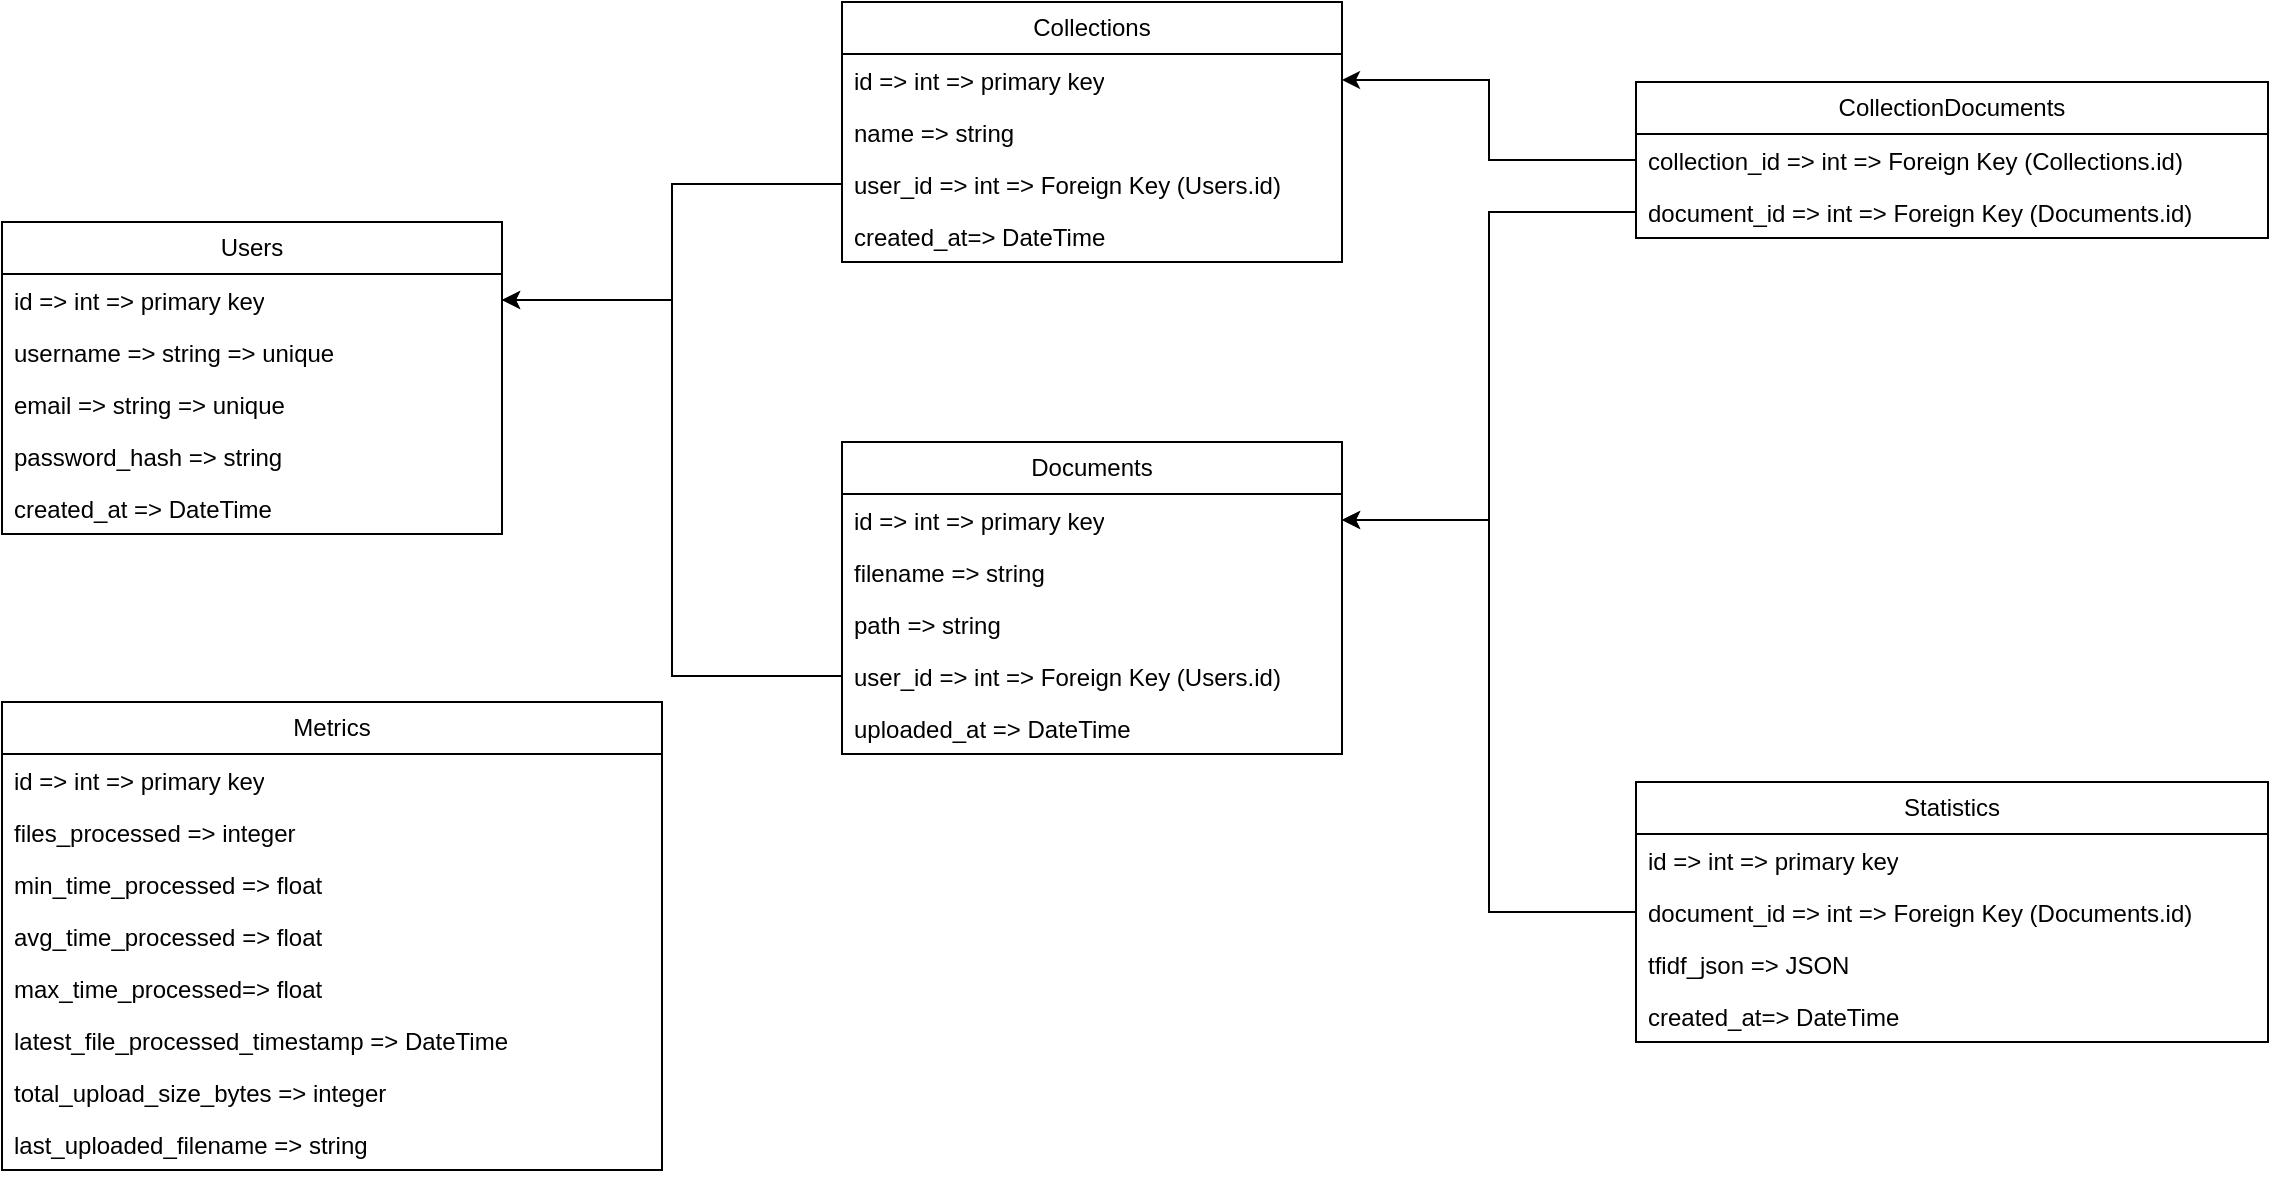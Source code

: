 <mxfile version="27.1.4">
  <diagram name="Страница — 1" id="X1ZMKI0bTk4ALkLNaKHw">
    <mxGraphModel dx="1042" dy="535" grid="1" gridSize="10" guides="1" tooltips="1" connect="1" arrows="1" fold="1" page="1" pageScale="1" pageWidth="827" pageHeight="1169" math="0" shadow="0">
      <root>
        <mxCell id="0" />
        <mxCell id="1" parent="0" />
        <mxCell id="qhyRT0zHsKmOW7DM3Hm1-1" value="Users" style="swimlane;fontStyle=0;childLayout=stackLayout;horizontal=1;startSize=26;fillColor=none;horizontalStack=0;resizeParent=1;resizeParentMax=0;resizeLast=0;collapsible=1;marginBottom=0;whiteSpace=wrap;html=1;" parent="1" vertex="1">
          <mxGeometry x="10" y="160" width="250" height="156" as="geometry" />
        </mxCell>
        <mxCell id="qhyRT0zHsKmOW7DM3Hm1-2" value="id =&amp;gt; int =&amp;gt; primary key" style="text;strokeColor=none;fillColor=none;align=left;verticalAlign=top;spacingLeft=4;spacingRight=4;overflow=hidden;rotatable=0;points=[[0,0.5],[1,0.5]];portConstraint=eastwest;whiteSpace=wrap;html=1;" parent="qhyRT0zHsKmOW7DM3Hm1-1" vertex="1">
          <mxGeometry y="26" width="250" height="26" as="geometry" />
        </mxCell>
        <mxCell id="qhyRT0zHsKmOW7DM3Hm1-3" value="username =&amp;gt; string =&amp;gt; unique" style="text;strokeColor=none;fillColor=none;align=left;verticalAlign=top;spacingLeft=4;spacingRight=4;overflow=hidden;rotatable=0;points=[[0,0.5],[1,0.5]];portConstraint=eastwest;whiteSpace=wrap;html=1;" parent="qhyRT0zHsKmOW7DM3Hm1-1" vertex="1">
          <mxGeometry y="52" width="250" height="26" as="geometry" />
        </mxCell>
        <mxCell id="qhyRT0zHsKmOW7DM3Hm1-4" value="email =&amp;gt; string =&amp;gt; unique" style="text;strokeColor=none;fillColor=none;align=left;verticalAlign=top;spacingLeft=4;spacingRight=4;overflow=hidden;rotatable=0;points=[[0,0.5],[1,0.5]];portConstraint=eastwest;whiteSpace=wrap;html=1;" parent="qhyRT0zHsKmOW7DM3Hm1-1" vertex="1">
          <mxGeometry y="78" width="250" height="26" as="geometry" />
        </mxCell>
        <mxCell id="qhyRT0zHsKmOW7DM3Hm1-5" value="password_hash =&amp;gt; string" style="text;strokeColor=none;fillColor=none;align=left;verticalAlign=top;spacingLeft=4;spacingRight=4;overflow=hidden;rotatable=0;points=[[0,0.5],[1,0.5]];portConstraint=eastwest;whiteSpace=wrap;html=1;" parent="qhyRT0zHsKmOW7DM3Hm1-1" vertex="1">
          <mxGeometry y="104" width="250" height="26" as="geometry" />
        </mxCell>
        <mxCell id="qhyRT0zHsKmOW7DM3Hm1-6" value="created_at =&amp;gt; DateTime" style="text;strokeColor=none;fillColor=none;align=left;verticalAlign=top;spacingLeft=4;spacingRight=4;overflow=hidden;rotatable=0;points=[[0,0.5],[1,0.5]];portConstraint=eastwest;whiteSpace=wrap;html=1;" parent="qhyRT0zHsKmOW7DM3Hm1-1" vertex="1">
          <mxGeometry y="130" width="250" height="26" as="geometry" />
        </mxCell>
        <mxCell id="qhyRT0zHsKmOW7DM3Hm1-7" value="Documents" style="swimlane;fontStyle=0;childLayout=stackLayout;horizontal=1;startSize=26;fillColor=none;horizontalStack=0;resizeParent=1;resizeParentMax=0;resizeLast=0;collapsible=1;marginBottom=0;whiteSpace=wrap;html=1;" parent="1" vertex="1">
          <mxGeometry x="430" y="270" width="250" height="156" as="geometry" />
        </mxCell>
        <mxCell id="qhyRT0zHsKmOW7DM3Hm1-8" value="id =&amp;gt; int =&amp;gt; primary key" style="text;strokeColor=none;fillColor=none;align=left;verticalAlign=top;spacingLeft=4;spacingRight=4;overflow=hidden;rotatable=0;points=[[0,0.5],[1,0.5]];portConstraint=eastwest;whiteSpace=wrap;html=1;" parent="qhyRT0zHsKmOW7DM3Hm1-7" vertex="1">
          <mxGeometry y="26" width="250" height="26" as="geometry" />
        </mxCell>
        <mxCell id="qhyRT0zHsKmOW7DM3Hm1-9" value="filename =&amp;gt; string" style="text;strokeColor=none;fillColor=none;align=left;verticalAlign=top;spacingLeft=4;spacingRight=4;overflow=hidden;rotatable=0;points=[[0,0.5],[1,0.5]];portConstraint=eastwest;whiteSpace=wrap;html=1;" parent="qhyRT0zHsKmOW7DM3Hm1-7" vertex="1">
          <mxGeometry y="52" width="250" height="26" as="geometry" />
        </mxCell>
        <mxCell id="qhyRT0zHsKmOW7DM3Hm1-10" value="path =&amp;gt; string" style="text;strokeColor=none;fillColor=none;align=left;verticalAlign=top;spacingLeft=4;spacingRight=4;overflow=hidden;rotatable=0;points=[[0,0.5],[1,0.5]];portConstraint=eastwest;whiteSpace=wrap;html=1;" parent="qhyRT0zHsKmOW7DM3Hm1-7" vertex="1">
          <mxGeometry y="78" width="250" height="26" as="geometry" />
        </mxCell>
        <mxCell id="qhyRT0zHsKmOW7DM3Hm1-11" value="user_id =&amp;gt; int =&amp;gt; Foreign Key (Users.id)" style="text;strokeColor=none;fillColor=none;align=left;verticalAlign=top;spacingLeft=4;spacingRight=4;overflow=hidden;rotatable=0;points=[[0,0.5],[1,0.5]];portConstraint=eastwest;whiteSpace=wrap;html=1;" parent="qhyRT0zHsKmOW7DM3Hm1-7" vertex="1">
          <mxGeometry y="104" width="250" height="26" as="geometry" />
        </mxCell>
        <mxCell id="qhyRT0zHsKmOW7DM3Hm1-12" value="uploaded_at =&amp;gt; DateTime" style="text;strokeColor=none;fillColor=none;align=left;verticalAlign=top;spacingLeft=4;spacingRight=4;overflow=hidden;rotatable=0;points=[[0,0.5],[1,0.5]];portConstraint=eastwest;whiteSpace=wrap;html=1;" parent="qhyRT0zHsKmOW7DM3Hm1-7" vertex="1">
          <mxGeometry y="130" width="250" height="26" as="geometry" />
        </mxCell>
        <mxCell id="qhyRT0zHsKmOW7DM3Hm1-13" value="Collections" style="swimlane;fontStyle=0;childLayout=stackLayout;horizontal=1;startSize=26;fillColor=none;horizontalStack=0;resizeParent=1;resizeParentMax=0;resizeLast=0;collapsible=1;marginBottom=0;whiteSpace=wrap;html=1;" parent="1" vertex="1">
          <mxGeometry x="430" y="50" width="250" height="130" as="geometry" />
        </mxCell>
        <mxCell id="qhyRT0zHsKmOW7DM3Hm1-14" value="id =&amp;gt; int =&amp;gt; primary key" style="text;strokeColor=none;fillColor=none;align=left;verticalAlign=top;spacingLeft=4;spacingRight=4;overflow=hidden;rotatable=0;points=[[0,0.5],[1,0.5]];portConstraint=eastwest;whiteSpace=wrap;html=1;" parent="qhyRT0zHsKmOW7DM3Hm1-13" vertex="1">
          <mxGeometry y="26" width="250" height="26" as="geometry" />
        </mxCell>
        <mxCell id="qhyRT0zHsKmOW7DM3Hm1-15" value="name =&amp;gt; string" style="text;strokeColor=none;fillColor=none;align=left;verticalAlign=top;spacingLeft=4;spacingRight=4;overflow=hidden;rotatable=0;points=[[0,0.5],[1,0.5]];portConstraint=eastwest;whiteSpace=wrap;html=1;" parent="qhyRT0zHsKmOW7DM3Hm1-13" vertex="1">
          <mxGeometry y="52" width="250" height="26" as="geometry" />
        </mxCell>
        <mxCell id="qhyRT0zHsKmOW7DM3Hm1-17" value="user_id =&amp;gt; int =&amp;gt; Foreign Key (Users.id)" style="text;strokeColor=none;fillColor=none;align=left;verticalAlign=top;spacingLeft=4;spacingRight=4;overflow=hidden;rotatable=0;points=[[0,0.5],[1,0.5]];portConstraint=eastwest;whiteSpace=wrap;html=1;" parent="qhyRT0zHsKmOW7DM3Hm1-13" vertex="1">
          <mxGeometry y="78" width="250" height="26" as="geometry" />
        </mxCell>
        <mxCell id="qhyRT0zHsKmOW7DM3Hm1-18" value="created_at=&amp;gt; DateTime" style="text;strokeColor=none;fillColor=none;align=left;verticalAlign=top;spacingLeft=4;spacingRight=4;overflow=hidden;rotatable=0;points=[[0,0.5],[1,0.5]];portConstraint=eastwest;whiteSpace=wrap;html=1;" parent="qhyRT0zHsKmOW7DM3Hm1-13" vertex="1">
          <mxGeometry y="104" width="250" height="26" as="geometry" />
        </mxCell>
        <mxCell id="qhyRT0zHsKmOW7DM3Hm1-19" value="Statistics" style="swimlane;fontStyle=0;childLayout=stackLayout;horizontal=1;startSize=26;fillColor=none;horizontalStack=0;resizeParent=1;resizeParentMax=0;resizeLast=0;collapsible=1;marginBottom=0;whiteSpace=wrap;html=1;" parent="1" vertex="1">
          <mxGeometry x="827" y="440" width="316" height="130" as="geometry" />
        </mxCell>
        <mxCell id="qhyRT0zHsKmOW7DM3Hm1-20" value="id =&amp;gt; int =&amp;gt; primary key" style="text;strokeColor=none;fillColor=none;align=left;verticalAlign=top;spacingLeft=4;spacingRight=4;overflow=hidden;rotatable=0;points=[[0,0.5],[1,0.5]];portConstraint=eastwest;whiteSpace=wrap;html=1;" parent="qhyRT0zHsKmOW7DM3Hm1-19" vertex="1">
          <mxGeometry y="26" width="316" height="26" as="geometry" />
        </mxCell>
        <mxCell id="qhyRT0zHsKmOW7DM3Hm1-21" value="document_id =&amp;gt; int =&amp;gt; Foreign Key (Documents.id)" style="text;strokeColor=none;fillColor=none;align=left;verticalAlign=top;spacingLeft=4;spacingRight=4;overflow=hidden;rotatable=0;points=[[0,0.5],[1,0.5]];portConstraint=eastwest;whiteSpace=wrap;html=1;" parent="qhyRT0zHsKmOW7DM3Hm1-19" vertex="1">
          <mxGeometry y="52" width="316" height="26" as="geometry" />
        </mxCell>
        <mxCell id="qhyRT0zHsKmOW7DM3Hm1-22" value="tfidf_json =&amp;gt; JSON" style="text;strokeColor=none;fillColor=none;align=left;verticalAlign=top;spacingLeft=4;spacingRight=4;overflow=hidden;rotatable=0;points=[[0,0.5],[1,0.5]];portConstraint=eastwest;whiteSpace=wrap;html=1;" parent="qhyRT0zHsKmOW7DM3Hm1-19" vertex="1">
          <mxGeometry y="78" width="316" height="26" as="geometry" />
        </mxCell>
        <mxCell id="qhyRT0zHsKmOW7DM3Hm1-23" value="created_at=&amp;gt; DateTime" style="text;strokeColor=none;fillColor=none;align=left;verticalAlign=top;spacingLeft=4;spacingRight=4;overflow=hidden;rotatable=0;points=[[0,0.5],[1,0.5]];portConstraint=eastwest;whiteSpace=wrap;html=1;" parent="qhyRT0zHsKmOW7DM3Hm1-19" vertex="1">
          <mxGeometry y="104" width="316" height="26" as="geometry" />
        </mxCell>
        <mxCell id="qhyRT0zHsKmOW7DM3Hm1-33" style="edgeStyle=orthogonalEdgeStyle;rounded=0;orthogonalLoop=1;jettySize=auto;html=1;entryX=1;entryY=0.5;entryDx=0;entryDy=0;" parent="1" source="qhyRT0zHsKmOW7DM3Hm1-24" target="qhyRT0zHsKmOW7DM3Hm1-14" edge="1">
          <mxGeometry relative="1" as="geometry" />
        </mxCell>
        <mxCell id="qhyRT0zHsKmOW7DM3Hm1-24" value="CollectionDocuments" style="swimlane;fontStyle=0;childLayout=stackLayout;horizontal=1;startSize=26;fillColor=none;horizontalStack=0;resizeParent=1;resizeParentMax=0;resizeLast=0;collapsible=1;marginBottom=0;whiteSpace=wrap;html=1;" parent="1" vertex="1">
          <mxGeometry x="827" y="90" width="316" height="78" as="geometry" />
        </mxCell>
        <mxCell id="qhyRT0zHsKmOW7DM3Hm1-25" value="collection_id =&amp;gt; int =&amp;gt; Foreign Key (Collections.id)" style="text;strokeColor=none;fillColor=none;align=left;verticalAlign=top;spacingLeft=4;spacingRight=4;overflow=hidden;rotatable=0;points=[[0,0.5],[1,0.5]];portConstraint=eastwest;whiteSpace=wrap;html=1;" parent="qhyRT0zHsKmOW7DM3Hm1-24" vertex="1">
          <mxGeometry y="26" width="316" height="26" as="geometry" />
        </mxCell>
        <mxCell id="qhyRT0zHsKmOW7DM3Hm1-26" value="document_id =&amp;gt; int =&amp;gt; Foreign Key (Documents.id)" style="text;strokeColor=none;fillColor=none;align=left;verticalAlign=top;spacingLeft=4;spacingRight=4;overflow=hidden;rotatable=0;points=[[0,0.5],[1,0.5]];portConstraint=eastwest;whiteSpace=wrap;html=1;" parent="qhyRT0zHsKmOW7DM3Hm1-24" vertex="1">
          <mxGeometry y="52" width="316" height="26" as="geometry" />
        </mxCell>
        <mxCell id="qhyRT0zHsKmOW7DM3Hm1-29" style="edgeStyle=orthogonalEdgeStyle;rounded=0;orthogonalLoop=1;jettySize=auto;html=1;entryX=1;entryY=0.5;entryDx=0;entryDy=0;" parent="1" source="qhyRT0zHsKmOW7DM3Hm1-17" target="qhyRT0zHsKmOW7DM3Hm1-2" edge="1">
          <mxGeometry relative="1" as="geometry" />
        </mxCell>
        <mxCell id="qhyRT0zHsKmOW7DM3Hm1-30" style="edgeStyle=orthogonalEdgeStyle;rounded=0;orthogonalLoop=1;jettySize=auto;html=1;entryX=1;entryY=0.5;entryDx=0;entryDy=0;" parent="1" source="qhyRT0zHsKmOW7DM3Hm1-11" target="qhyRT0zHsKmOW7DM3Hm1-2" edge="1">
          <mxGeometry relative="1" as="geometry" />
        </mxCell>
        <mxCell id="qhyRT0zHsKmOW7DM3Hm1-31" style="edgeStyle=orthogonalEdgeStyle;rounded=0;orthogonalLoop=1;jettySize=auto;html=1;entryX=1;entryY=0.5;entryDx=0;entryDy=0;" parent="1" source="qhyRT0zHsKmOW7DM3Hm1-21" target="qhyRT0zHsKmOW7DM3Hm1-8" edge="1">
          <mxGeometry relative="1" as="geometry" />
        </mxCell>
        <mxCell id="qhyRT0zHsKmOW7DM3Hm1-32" style="edgeStyle=orthogonalEdgeStyle;rounded=0;orthogonalLoop=1;jettySize=auto;html=1;entryX=1;entryY=0.5;entryDx=0;entryDy=0;" parent="1" source="qhyRT0zHsKmOW7DM3Hm1-26" target="qhyRT0zHsKmOW7DM3Hm1-8" edge="1">
          <mxGeometry relative="1" as="geometry" />
        </mxCell>
        <mxCell id="7qoX_k7wS6NC9g1vO6ov-1" value="Metrics" style="swimlane;fontStyle=0;childLayout=stackLayout;horizontal=1;startSize=26;fillColor=none;horizontalStack=0;resizeParent=1;resizeParentMax=0;resizeLast=0;collapsible=1;marginBottom=0;whiteSpace=wrap;html=1;" vertex="1" parent="1">
          <mxGeometry x="10" y="400" width="330" height="234" as="geometry" />
        </mxCell>
        <mxCell id="7qoX_k7wS6NC9g1vO6ov-2" value="id =&amp;gt; int =&amp;gt; primary key" style="text;strokeColor=none;fillColor=none;align=left;verticalAlign=top;spacingLeft=4;spacingRight=4;overflow=hidden;rotatable=0;points=[[0,0.5],[1,0.5]];portConstraint=eastwest;whiteSpace=wrap;html=1;" vertex="1" parent="7qoX_k7wS6NC9g1vO6ov-1">
          <mxGeometry y="26" width="330" height="26" as="geometry" />
        </mxCell>
        <mxCell id="7qoX_k7wS6NC9g1vO6ov-3" value="files_processed =&amp;gt; integer" style="text;strokeColor=none;fillColor=none;align=left;verticalAlign=top;spacingLeft=4;spacingRight=4;overflow=hidden;rotatable=0;points=[[0,0.5],[1,0.5]];portConstraint=eastwest;whiteSpace=wrap;html=1;" vertex="1" parent="7qoX_k7wS6NC9g1vO6ov-1">
          <mxGeometry y="52" width="330" height="26" as="geometry" />
        </mxCell>
        <mxCell id="7qoX_k7wS6NC9g1vO6ov-7" value="min_time_processed =&amp;gt; float" style="text;strokeColor=none;fillColor=none;align=left;verticalAlign=top;spacingLeft=4;spacingRight=4;overflow=hidden;rotatable=0;points=[[0,0.5],[1,0.5]];portConstraint=eastwest;whiteSpace=wrap;html=1;" vertex="1" parent="7qoX_k7wS6NC9g1vO6ov-1">
          <mxGeometry y="78" width="330" height="26" as="geometry" />
        </mxCell>
        <mxCell id="7qoX_k7wS6NC9g1vO6ov-8" value="avg_time_processed =&amp;gt; float" style="text;strokeColor=none;fillColor=none;align=left;verticalAlign=top;spacingLeft=4;spacingRight=4;overflow=hidden;rotatable=0;points=[[0,0.5],[1,0.5]];portConstraint=eastwest;whiteSpace=wrap;html=1;" vertex="1" parent="7qoX_k7wS6NC9g1vO6ov-1">
          <mxGeometry y="104" width="330" height="26" as="geometry" />
        </mxCell>
        <mxCell id="7qoX_k7wS6NC9g1vO6ov-9" value="max_time_processed=&amp;gt; float" style="text;strokeColor=none;fillColor=none;align=left;verticalAlign=top;spacingLeft=4;spacingRight=4;overflow=hidden;rotatable=0;points=[[0,0.5],[1,0.5]];portConstraint=eastwest;whiteSpace=wrap;html=1;" vertex="1" parent="7qoX_k7wS6NC9g1vO6ov-1">
          <mxGeometry y="130" width="330" height="26" as="geometry" />
        </mxCell>
        <mxCell id="7qoX_k7wS6NC9g1vO6ov-10" value="latest_file_processed_timestamp&amp;nbsp;=&amp;gt; DateTime" style="text;strokeColor=none;fillColor=none;align=left;verticalAlign=top;spacingLeft=4;spacingRight=4;overflow=hidden;rotatable=0;points=[[0,0.5],[1,0.5]];portConstraint=eastwest;whiteSpace=wrap;html=1;" vertex="1" parent="7qoX_k7wS6NC9g1vO6ov-1">
          <mxGeometry y="156" width="330" height="26" as="geometry" />
        </mxCell>
        <mxCell id="7qoX_k7wS6NC9g1vO6ov-11" value="total_upload_size_bytes =&amp;gt; integer" style="text;strokeColor=none;fillColor=none;align=left;verticalAlign=top;spacingLeft=4;spacingRight=4;overflow=hidden;rotatable=0;points=[[0,0.5],[1,0.5]];portConstraint=eastwest;whiteSpace=wrap;html=1;" vertex="1" parent="7qoX_k7wS6NC9g1vO6ov-1">
          <mxGeometry y="182" width="330" height="26" as="geometry" />
        </mxCell>
        <mxCell id="7qoX_k7wS6NC9g1vO6ov-12" value="last_uploaded_filename =&amp;gt; string" style="text;strokeColor=none;fillColor=none;align=left;verticalAlign=top;spacingLeft=4;spacingRight=4;overflow=hidden;rotatable=0;points=[[0,0.5],[1,0.5]];portConstraint=eastwest;whiteSpace=wrap;html=1;" vertex="1" parent="7qoX_k7wS6NC9g1vO6ov-1">
          <mxGeometry y="208" width="330" height="26" as="geometry" />
        </mxCell>
      </root>
    </mxGraphModel>
  </diagram>
</mxfile>
